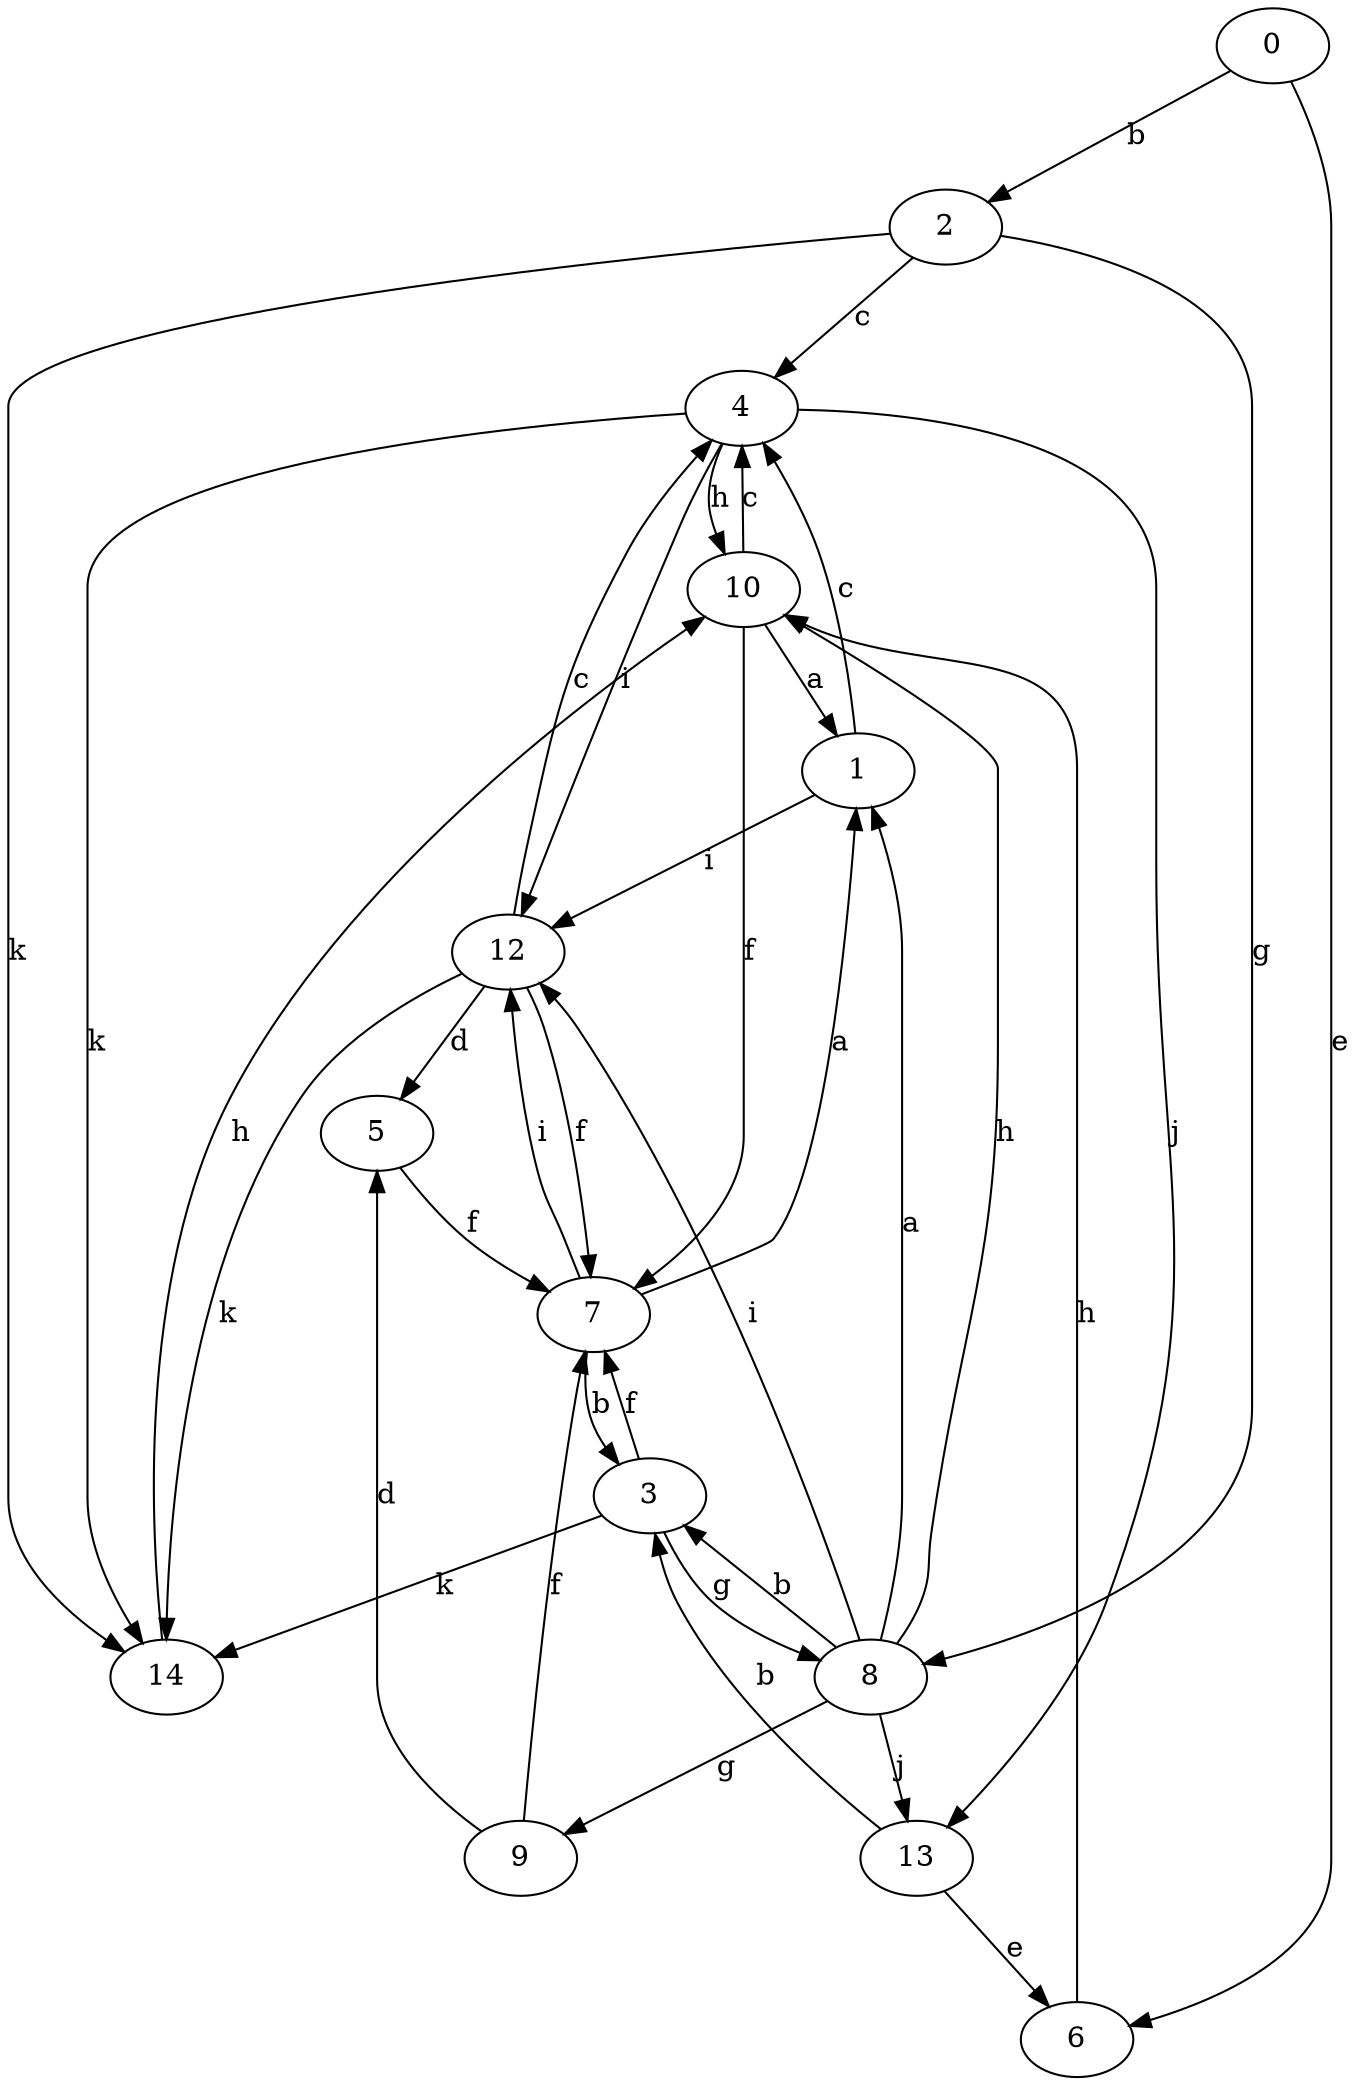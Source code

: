 strict digraph  {
0;
1;
2;
3;
4;
5;
6;
7;
8;
9;
10;
12;
13;
14;
0 -> 2  [label=b];
0 -> 6  [label=e];
1 -> 4  [label=c];
1 -> 12  [label=i];
2 -> 4  [label=c];
2 -> 8  [label=g];
2 -> 14  [label=k];
3 -> 7  [label=f];
3 -> 8  [label=g];
3 -> 14  [label=k];
4 -> 10  [label=h];
4 -> 12  [label=i];
4 -> 13  [label=j];
4 -> 14  [label=k];
5 -> 7  [label=f];
6 -> 10  [label=h];
7 -> 1  [label=a];
7 -> 3  [label=b];
7 -> 12  [label=i];
8 -> 1  [label=a];
8 -> 3  [label=b];
8 -> 9  [label=g];
8 -> 10  [label=h];
8 -> 12  [label=i];
8 -> 13  [label=j];
9 -> 5  [label=d];
9 -> 7  [label=f];
10 -> 1  [label=a];
10 -> 4  [label=c];
10 -> 7  [label=f];
12 -> 4  [label=c];
12 -> 5  [label=d];
12 -> 7  [label=f];
12 -> 14  [label=k];
13 -> 3  [label=b];
13 -> 6  [label=e];
14 -> 10  [label=h];
}
